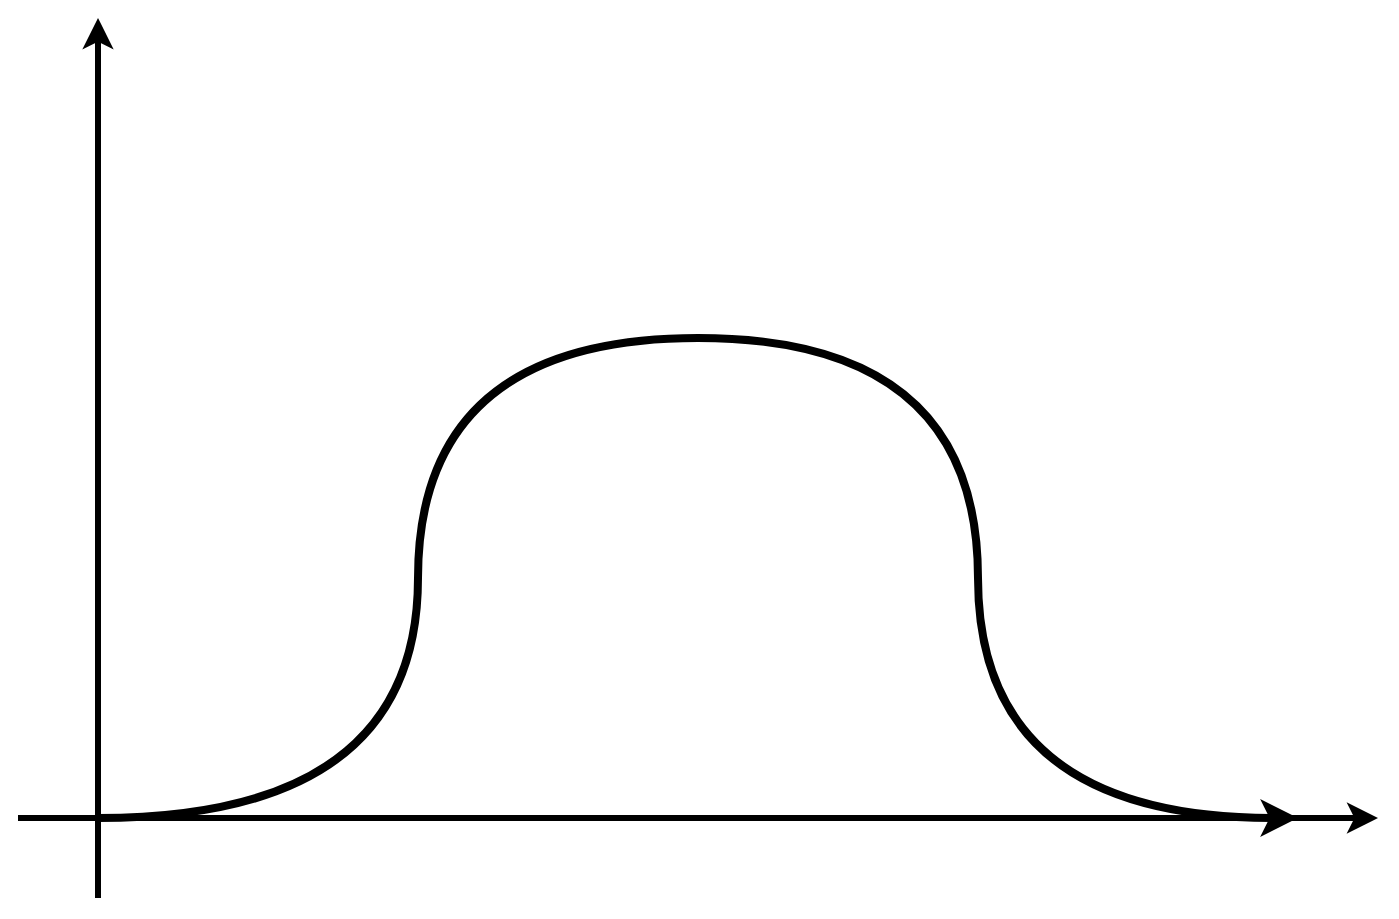 <mxfile version="24.4.4" type="device">
  <diagram name="Page-1" id="TZaz5utSndZAmRNOAs7X">
    <mxGraphModel dx="1434" dy="833" grid="1" gridSize="10" guides="1" tooltips="1" connect="1" arrows="1" fold="1" page="1" pageScale="1" pageWidth="850" pageHeight="1100" math="0" shadow="0">
      <root>
        <mxCell id="0" />
        <mxCell id="1" parent="0" />
        <mxCell id="8R61T2sG48nUuTad9Bt1-28" value="" style="endArrow=classic;html=1;rounded=1;curved=1;strokeWidth=4;edgeStyle=orthogonalEdgeStyle;" edge="1" parent="1">
          <mxGeometry width="50" height="50" relative="1" as="geometry">
            <mxPoint x="120" y="480" as="sourcePoint" />
            <mxPoint x="720" y="480" as="targetPoint" />
            <Array as="points">
              <mxPoint x="280" y="480" />
              <mxPoint x="280" y="240" />
              <mxPoint x="560" y="240" />
              <mxPoint x="560" y="480" />
            </Array>
          </mxGeometry>
        </mxCell>
        <mxCell id="8R61T2sG48nUuTad9Bt1-29" value="" style="endArrow=classic;html=1;rounded=0;strokeWidth=3;" edge="1" parent="1">
          <mxGeometry width="50" height="50" relative="1" as="geometry">
            <mxPoint x="80" y="480" as="sourcePoint" />
            <mxPoint x="760" y="480" as="targetPoint" />
          </mxGeometry>
        </mxCell>
        <mxCell id="8R61T2sG48nUuTad9Bt1-30" value="" style="endArrow=classic;html=1;rounded=0;strokeWidth=3;" edge="1" parent="1">
          <mxGeometry width="50" height="50" relative="1" as="geometry">
            <mxPoint x="120" y="520" as="sourcePoint" />
            <mxPoint x="120" y="80" as="targetPoint" />
          </mxGeometry>
        </mxCell>
      </root>
    </mxGraphModel>
  </diagram>
</mxfile>
